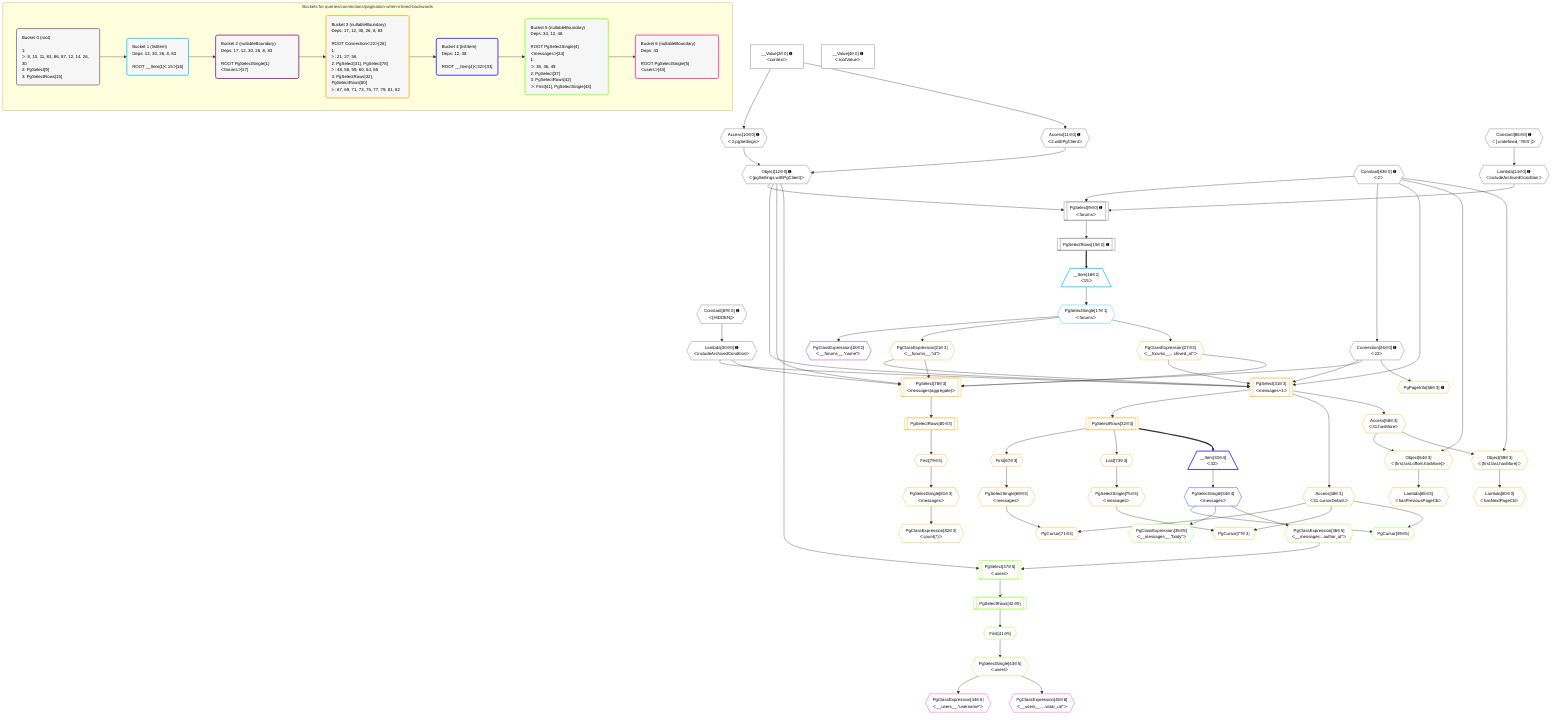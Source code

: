 %%{init: {'themeVariables': { 'fontSize': '12px'}}}%%
graph TD
    classDef path fill:#eee,stroke:#000,color:#000
    classDef plan fill:#fff,stroke-width:1px,color:#000
    classDef itemplan fill:#fff,stroke-width:2px,color:#000
    classDef unbatchedplan fill:#dff,stroke-width:1px,color:#000
    classDef sideeffectplan fill:#fcc,stroke-width:2px,color:#000
    classDef bucket fill:#f6f6f6,color:#000,stroke-width:2px,text-align:left


    %% plan dependencies
    PgSelect9[["PgSelect[9∈0] ➊<br />ᐸforumsᐳ"]]:::plan
    Object12{{"Object[12∈0] ➊<br />ᐸ{pgSettings,withPgClient}ᐳ"}}:::plan
    Constant83{{"Constant[83∈0] ➊<br />ᐸ2ᐳ"}}:::plan
    Lambda14{{"Lambda[14∈0] ➊<br />ᐸincludeArchivedConditionᐳ"}}:::plan
    Object12 & Constant83 & Lambda14 --> PgSelect9
    Access10{{"Access[10∈0] ➊<br />ᐸ2.pgSettingsᐳ"}}:::plan
    Access11{{"Access[11∈0] ➊<br />ᐸ2.withPgClientᐳ"}}:::plan
    Access10 & Access11 --> Object12
    Connection26{{"Connection[26∈0] ➊<br />ᐸ22ᐳ"}}:::plan
    Constant83 --> Connection26
    __Value2["__Value[2∈0] ➊<br />ᐸcontextᐳ"]:::plan
    __Value2 --> Access10
    __Value2 --> Access11
    Constant86{{"Constant[86∈0] ➊<br />ᐸ[ undefined, 'YES' ]ᐳ"}}:::plan
    Constant86 --> Lambda14
    PgSelectRows15[["PgSelectRows[15∈0] ➊"]]:::plan
    PgSelect9 --> PgSelectRows15
    Lambda30{{"Lambda[30∈0] ➊<br />ᐸincludeArchivedConditionᐳ"}}:::plan
    Constant87{{"Constant[87∈0] ➊<br />ᐸ[HIDDEN]ᐳ"}}:::plan
    Constant87 --> Lambda30
    __Value4["__Value[4∈0] ➊<br />ᐸrootValueᐳ"]:::plan
    __Item16[/"__Item[16∈1]<br />ᐸ15ᐳ"\]:::itemplan
    PgSelectRows15 ==> __Item16
    PgSelectSingle17{{"PgSelectSingle[17∈1]<br />ᐸforumsᐳ"}}:::plan
    __Item16 --> PgSelectSingle17
    PgClassExpression18{{"PgClassExpression[18∈2]<br />ᐸ__forums__.”name”ᐳ"}}:::plan
    PgSelectSingle17 --> PgClassExpression18
    PgSelect31[["PgSelect[31∈3]<br />ᐸmessages+1ᐳ"]]:::plan
    PgClassExpression21{{"PgClassExpression[21∈3]<br />ᐸ__forums__.”id”ᐳ"}}:::plan
    PgClassExpression27{{"PgClassExpression[27∈3]<br />ᐸ__forums__...chived_at”ᐳ"}}:::plan
    Object12 & PgClassExpression21 & PgClassExpression27 & Lambda30 & Connection26 & Constant83 --> PgSelect31
    PgSelect78[["PgSelect[78∈3]<br />ᐸmessages(aggregate)ᐳ"]]:::plan
    Object12 & PgClassExpression21 & PgClassExpression27 & Lambda30 & Connection26 --> PgSelect78
    Object64{{"Object[64∈3]<br />ᐸ{first,last,offset,hasMore}ᐳ"}}:::plan
    Access58{{"Access[58∈3]<br />ᐸ31.hasMoreᐳ"}}:::plan
    Constant83 & Access58 --> Object64
    Object59{{"Object[59∈3]<br />ᐸ{first,last,hasMore}ᐳ"}}:::plan
    Constant83 & Access58 --> Object59
    PgCursor71{{"PgCursor[71∈3]"}}:::plan
    PgSelectSingle69{{"PgSelectSingle[69∈3]<br />ᐸmessagesᐳ"}}:::plan
    Access48{{"Access[48∈3]<br />ᐸ31.cursorDetailsᐳ"}}:::plan
    PgSelectSingle69 & Access48 --> PgCursor71
    PgCursor77{{"PgCursor[77∈3]"}}:::plan
    PgSelectSingle75{{"PgSelectSingle[75∈3]<br />ᐸmessagesᐳ"}}:::plan
    PgSelectSingle75 & Access48 --> PgCursor77
    PgSelectSingle17 --> PgClassExpression21
    PgSelectSingle17 --> PgClassExpression27
    PgSelectRows32[["PgSelectRows[32∈3]"]]:::plan
    PgSelect31 --> PgSelectRows32
    PgSelect31 --> Access48
    PgPageInfo56{{"PgPageInfo[56∈3] ➊"}}:::plan
    Connection26 --> PgPageInfo56
    PgSelect31 --> Access58
    Lambda60{{"Lambda[60∈3]<br />ᐸhasNextPageCbᐳ"}}:::plan
    Object59 --> Lambda60
    Lambda65{{"Lambda[65∈3]<br />ᐸhasPreviousPageCbᐳ"}}:::plan
    Object64 --> Lambda65
    First67{{"First[67∈3]"}}:::plan
    PgSelectRows32 --> First67
    First67 --> PgSelectSingle69
    Last73{{"Last[73∈3]"}}:::plan
    PgSelectRows32 --> Last73
    Last73 --> PgSelectSingle75
    First79{{"First[79∈3]"}}:::plan
    PgSelectRows80[["PgSelectRows[80∈3]"]]:::plan
    PgSelectRows80 --> First79
    PgSelect78 --> PgSelectRows80
    PgSelectSingle81{{"PgSelectSingle[81∈3]<br />ᐸmessagesᐳ"}}:::plan
    First79 --> PgSelectSingle81
    PgClassExpression82{{"PgClassExpression[82∈3]<br />ᐸcount(*)ᐳ"}}:::plan
    PgSelectSingle81 --> PgClassExpression82
    __Item33[/"__Item[33∈4]<br />ᐸ32ᐳ"\]:::itemplan
    PgSelectRows32 ==> __Item33
    PgSelectSingle34{{"PgSelectSingle[34∈4]<br />ᐸmessagesᐳ"}}:::plan
    __Item33 --> PgSelectSingle34
    PgSelect37[["PgSelect[37∈5]<br />ᐸusersᐳ"]]:::plan
    PgClassExpression36{{"PgClassExpression[36∈5]<br />ᐸ__messages...author_id”ᐳ"}}:::plan
    Object12 & PgClassExpression36 --> PgSelect37
    PgCursor49{{"PgCursor[49∈5]"}}:::plan
    PgSelectSingle34 & Access48 --> PgCursor49
    PgClassExpression35{{"PgClassExpression[35∈5]<br />ᐸ__messages__.”body”ᐳ"}}:::plan
    PgSelectSingle34 --> PgClassExpression35
    PgSelectSingle34 --> PgClassExpression36
    First41{{"First[41∈5]"}}:::plan
    PgSelectRows42[["PgSelectRows[42∈5]"]]:::plan
    PgSelectRows42 --> First41
    PgSelect37 --> PgSelectRows42
    PgSelectSingle43{{"PgSelectSingle[43∈5]<br />ᐸusersᐳ"}}:::plan
    First41 --> PgSelectSingle43
    PgClassExpression44{{"PgClassExpression[44∈6]<br />ᐸ__users__.”username”ᐳ"}}:::plan
    PgSelectSingle43 --> PgClassExpression44
    PgClassExpression45{{"PgClassExpression[45∈6]<br />ᐸ__users__....vatar_url”ᐳ"}}:::plan
    PgSelectSingle43 --> PgClassExpression45

    %% define steps

    subgraph "Buckets for queries/connections/pagination-when-inlined-backwards"
    Bucket0("Bucket 0 (root)<br /><br />1: <br />ᐳ: 8, 10, 11, 83, 86, 87, 12, 14, 26, 30<br />2: PgSelect[9]<br />3: PgSelectRows[15]"):::bucket
    classDef bucket0 stroke:#696969
    class Bucket0,__Value2,__Value4,PgSelect9,Access10,Access11,Object12,Lambda14,PgSelectRows15,Connection26,Lambda30,Constant83,Constant86,Constant87 bucket0
    Bucket1("Bucket 1 (listItem)<br />Deps: 12, 30, 26, 8, 83<br /><br />ROOT __Item{1}ᐸ15ᐳ[16]"):::bucket
    classDef bucket1 stroke:#00bfff
    class Bucket1,__Item16,PgSelectSingle17 bucket1
    Bucket2("Bucket 2 (nullableBoundary)<br />Deps: 17, 12, 30, 26, 8, 83<br /><br />ROOT PgSelectSingle{1}ᐸforumsᐳ[17]"):::bucket
    classDef bucket2 stroke:#7f007f
    class Bucket2,PgClassExpression18 bucket2
    Bucket3("Bucket 3 (nullableBoundary)<br />Deps: 17, 12, 30, 26, 8, 83<br /><br />ROOT Connectionᐸ22ᐳ[26]<br />1: <br />ᐳ: 21, 27, 56<br />2: PgSelect[31], PgSelect[78]<br />ᐳ: 48, 58, 59, 60, 64, 65<br />3: PgSelectRows[32], PgSelectRows[80]<br />ᐳ: 67, 69, 71, 73, 75, 77, 79, 81, 82"):::bucket
    classDef bucket3 stroke:#ffa500
    class Bucket3,PgClassExpression21,PgClassExpression27,PgSelect31,PgSelectRows32,Access48,PgPageInfo56,Access58,Object59,Lambda60,Object64,Lambda65,First67,PgSelectSingle69,PgCursor71,Last73,PgSelectSingle75,PgCursor77,PgSelect78,First79,PgSelectRows80,PgSelectSingle81,PgClassExpression82 bucket3
    Bucket4("Bucket 4 (listItem)<br />Deps: 12, 48<br /><br />ROOT __Item{4}ᐸ32ᐳ[33]"):::bucket
    classDef bucket4 stroke:#0000ff
    class Bucket4,__Item33,PgSelectSingle34 bucket4
    Bucket5("Bucket 5 (nullableBoundary)<br />Deps: 34, 12, 48<br /><br />ROOT PgSelectSingle{4}ᐸmessagesᐳ[34]<br />1: <br />ᐳ: 35, 36, 49<br />2: PgSelect[37]<br />3: PgSelectRows[42]<br />ᐳ: First[41], PgSelectSingle[43]"):::bucket
    classDef bucket5 stroke:#7fff00
    class Bucket5,PgClassExpression35,PgClassExpression36,PgSelect37,First41,PgSelectRows42,PgSelectSingle43,PgCursor49 bucket5
    Bucket6("Bucket 6 (nullableBoundary)<br />Deps: 43<br /><br />ROOT PgSelectSingle{5}ᐸusersᐳ[43]"):::bucket
    classDef bucket6 stroke:#ff1493
    class Bucket6,PgClassExpression44,PgClassExpression45 bucket6
    Bucket0 --> Bucket1
    Bucket1 --> Bucket2
    Bucket2 --> Bucket3
    Bucket3 --> Bucket4
    Bucket4 --> Bucket5
    Bucket5 --> Bucket6
    end